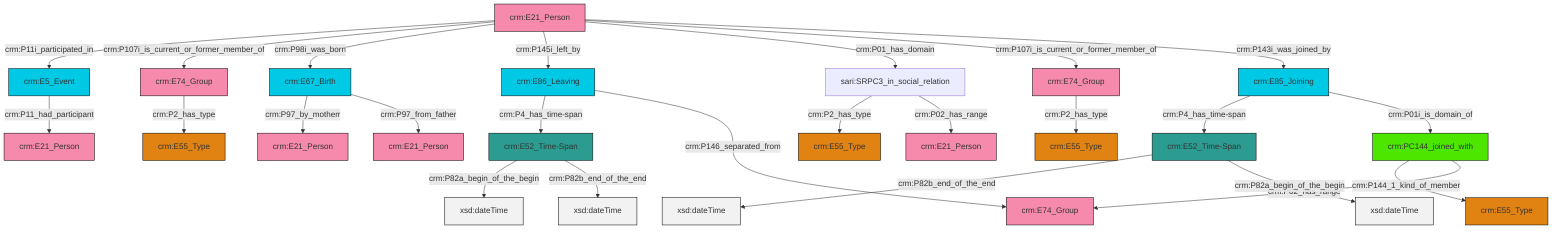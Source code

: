 graph TD
classDef Literal fill:#f2f2f2,stroke:#000000;
classDef CRM_Entity fill:#FFFFFF,stroke:#000000;
classDef Temporal_Entity fill:#00C9E6, stroke:#000000;
classDef Type fill:#E18312, stroke:#000000;
classDef Time-Span fill:#2C9C91, stroke:#000000;
classDef Appellation fill:#FFEB7F, stroke:#000000;
classDef Place fill:#008836, stroke:#000000;
classDef Persistent_Item fill:#B266B2, stroke:#000000;
classDef Conceptual_Object fill:#FFD700, stroke:#000000;
classDef Physical_Thing fill:#D2B48C, stroke:#000000;
classDef Actor fill:#f58aad, stroke:#000000;
classDef PC_Classes fill:#4ce600, stroke:#000000;
classDef Multi fill:#cccccc,stroke:#000000;

0["crm:E21_Person"]:::Actor -->|crm:P11i_participated_in| 1["crm:E5_Event"]:::Temporal_Entity
1["crm:E5_Event"]:::Temporal_Entity -->|crm:P11_had_participant| 4["crm:E21_Person"]:::Actor
0["crm:E21_Person"]:::Actor -->|crm:P107i_is_current_or_former_member_of| 5["crm:E74_Group"]:::Actor
8["sari:SRPC3_in_social_relation"]:::Default -->|crm:P2_has_type| 9["crm:E55_Type"]:::Type
13["crm:E52_Time-Span"]:::Time-Span -->|crm:P82a_begin_of_the_begin| 14[xsd:dateTime]:::Literal
8["sari:SRPC3_in_social_relation"]:::Default -->|crm:P02_has_range| 17["crm:E21_Person"]:::Actor
0["crm:E21_Person"]:::Actor -->|crm:P98i_was_born| 18["crm:E67_Birth"]:::Temporal_Entity
19["crm:E74_Group"]:::Actor -->|crm:P2_has_type| 2["crm:E55_Type"]:::Type
0["crm:E21_Person"]:::Actor -->|crm:P145i_left_by| 15["crm:E86_Leaving"]:::Temporal_Entity
15["crm:E86_Leaving"]:::Temporal_Entity -->|crm:P4_has_time-span| 13["crm:E52_Time-Span"]:::Time-Span
24["crm:PC144_joined_with"]:::PC_Classes -->|crm:P144_1_kind_of_member| 20["crm:E55_Type"]:::Type
25["crm:E85_Joining"]:::Temporal_Entity -->|crm:P4_has_time-span| 26["crm:E52_Time-Span"]:::Time-Span
26["crm:E52_Time-Span"]:::Time-Span -->|crm:P82b_end_of_the_end| 28[xsd:dateTime]:::Literal
18["crm:E67_Birth"]:::Temporal_Entity -->|crm:P97_by_motherr| 6["crm:E21_Person"]:::Actor
25["crm:E85_Joining"]:::Temporal_Entity -->|crm:P01i_is_domain_of| 24["crm:PC144_joined_with"]:::PC_Classes
0["crm:E21_Person"]:::Actor -->|crm:P01_has_domain| 8["sari:SRPC3_in_social_relation"]:::Default
15["crm:E86_Leaving"]:::Temporal_Entity -->|crm:P146_separated_from| 35["crm:E74_Group"]:::Actor
5["crm:E74_Group"]:::Actor -->|crm:P2_has_type| 11["crm:E55_Type"]:::Type
24["crm:PC144_joined_with"]:::PC_Classes -->|crm:P02_has_range| 35["crm:E74_Group"]:::Actor
26["crm:E52_Time-Span"]:::Time-Span -->|crm:P82a_begin_of_the_begin| 38[xsd:dateTime]:::Literal
0["crm:E21_Person"]:::Actor -->|crm:P107i_is_current_or_former_member_of| 19["crm:E74_Group"]:::Actor
13["crm:E52_Time-Span"]:::Time-Span -->|crm:P82b_end_of_the_end| 40[xsd:dateTime]:::Literal
0["crm:E21_Person"]:::Actor -->|crm:P143i_was_joined_by| 25["crm:E85_Joining"]:::Temporal_Entity
18["crm:E67_Birth"]:::Temporal_Entity -->|crm:P97_from_father| 31["crm:E21_Person"]:::Actor